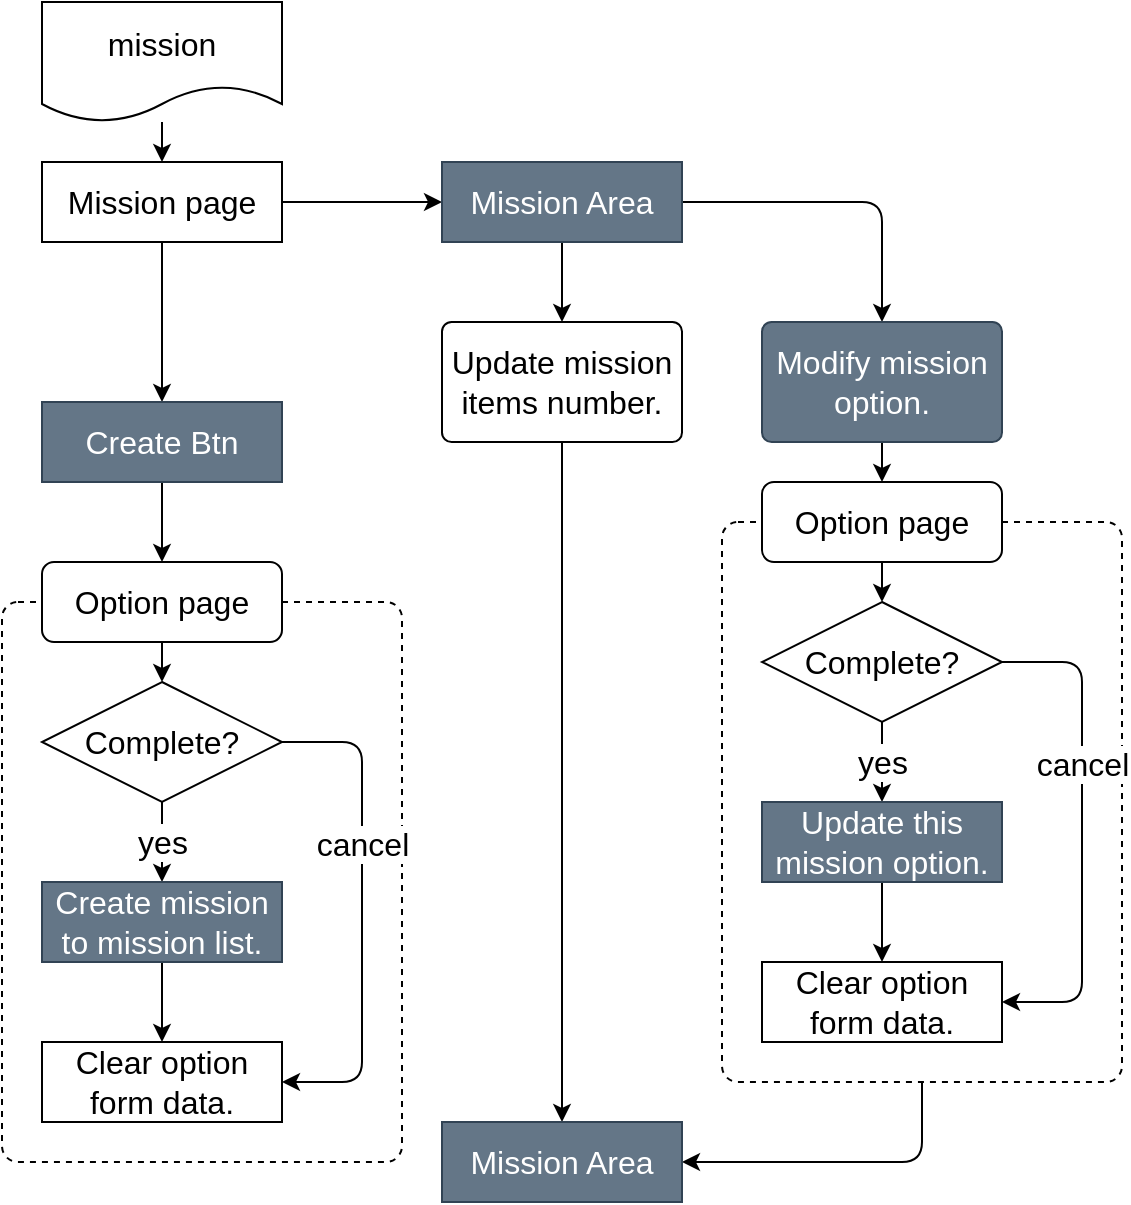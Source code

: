 <mxfile>
    <diagram id="3p3A1VNbfBS3VODVtuUF" name="Page-1">
        <mxGraphModel dx="1065" dy="784" grid="1" gridSize="10" guides="1" tooltips="1" connect="1" arrows="1" fold="1" page="1" pageScale="1" pageWidth="827" pageHeight="1169" math="0" shadow="0">
            <root>
                <mxCell id="0"/>
                <mxCell id="1" parent="0"/>
                <mxCell id="37" value="" style="rounded=1;whiteSpace=wrap;html=1;fontSize=16;gradientColor=none;dashed=1;glass=0;fillColor=none;arcSize=4;" vertex="1" parent="1">
                    <mxGeometry x="20" y="340" width="200" height="280" as="geometry"/>
                </mxCell>
                <mxCell id="13" value="" style="edgeStyle=none;html=1;fontSize=16;" edge="1" parent="1" source="3" target="12">
                    <mxGeometry relative="1" as="geometry"/>
                </mxCell>
                <mxCell id="59" style="edgeStyle=none;html=1;fontSize=16;" edge="1" parent="1" source="3" target="16">
                    <mxGeometry relative="1" as="geometry"/>
                </mxCell>
                <mxCell id="3" value="Mission page" style="rounded=0;whiteSpace=wrap;html=1;direction=west;fontSize=16;horizontal=1;fontStyle=0" vertex="1" parent="1">
                    <mxGeometry x="40" y="120" width="120" height="40" as="geometry"/>
                </mxCell>
                <mxCell id="11" style="edgeStyle=none;html=1;fontSize=16;horizontal=1;fontStyle=0" edge="1" parent="1" source="8" target="3">
                    <mxGeometry relative="1" as="geometry"/>
                </mxCell>
                <mxCell id="8" value="mission" style="shape=document;whiteSpace=wrap;html=1;boundedLbl=1;fontSize=16;horizontal=1;fontStyle=0" vertex="1" parent="1">
                    <mxGeometry x="40" y="40" width="120" height="60" as="geometry"/>
                </mxCell>
                <mxCell id="38" style="edgeStyle=none;html=1;fontSize=16;" edge="1" parent="1" source="12" target="32">
                    <mxGeometry relative="1" as="geometry"/>
                </mxCell>
                <mxCell id="12" value="Create Btn" style="rounded=0;whiteSpace=wrap;html=1;direction=west;fontSize=16;horizontal=1;fontStyle=0;fillColor=#647687;fontColor=#ffffff;strokeColor=#314354;" vertex="1" parent="1">
                    <mxGeometry x="40" y="240" width="120" height="40" as="geometry"/>
                </mxCell>
                <mxCell id="31" style="edgeStyle=none;html=1;exitX=0.5;exitY=0;exitDx=0;exitDy=0;fontSize=16;" edge="1" parent="1" source="16" target="29">
                    <mxGeometry relative="1" as="geometry"/>
                </mxCell>
                <mxCell id="42" style="edgeStyle=none;html=1;entryX=0.5;entryY=0;entryDx=0;entryDy=0;fontSize=16;" edge="1" parent="1" source="16" target="40">
                    <mxGeometry relative="1" as="geometry">
                        <Array as="points">
                            <mxPoint x="460" y="140"/>
                        </Array>
                    </mxGeometry>
                </mxCell>
                <mxCell id="16" value="Mission Area" style="rounded=0;whiteSpace=wrap;html=1;direction=west;fontSize=16;horizontal=1;fontStyle=0;fillColor=#647687;fontColor=#ffffff;strokeColor=#314354;" vertex="1" parent="1">
                    <mxGeometry x="240" y="120" width="120" height="40" as="geometry"/>
                </mxCell>
                <mxCell id="22" value="yes" style="edgeStyle=none;html=1;fontSize=16;" edge="1" parent="1" source="18" target="21">
                    <mxGeometry relative="1" as="geometry"/>
                </mxCell>
                <mxCell id="24" value="" style="edgeStyle=none;html=1;fontSize=16;" edge="1" parent="1" source="18" target="23">
                    <mxGeometry relative="1" as="geometry">
                        <Array as="points">
                            <mxPoint x="200" y="410"/>
                            <mxPoint x="200" y="580"/>
                        </Array>
                    </mxGeometry>
                </mxCell>
                <mxCell id="25" value="cancel" style="edgeLabel;html=1;align=center;verticalAlign=middle;resizable=0;points=[];fontSize=16;" vertex="1" connectable="0" parent="24">
                    <mxGeometry x="0.436" y="1" relative="1" as="geometry">
                        <mxPoint x="-1" y="-89" as="offset"/>
                    </mxGeometry>
                </mxCell>
                <mxCell id="18" value="Complete?" style="rhombus;whiteSpace=wrap;html=1;fontSize=16;rounded=0;fontStyle=0;" vertex="1" parent="1">
                    <mxGeometry x="40" y="380" width="120" height="60" as="geometry"/>
                </mxCell>
                <mxCell id="26" style="edgeStyle=none;html=1;entryX=0.5;entryY=0;entryDx=0;entryDy=0;fontSize=16;" edge="1" parent="1" source="21" target="23">
                    <mxGeometry relative="1" as="geometry"/>
                </mxCell>
                <mxCell id="21" value="Create mission to mission list." style="whiteSpace=wrap;html=1;fontSize=16;rounded=0;fontStyle=0;fillColor=#647687;fontColor=#ffffff;strokeColor=#314354;" vertex="1" parent="1">
                    <mxGeometry x="40" y="480" width="120" height="40" as="geometry"/>
                </mxCell>
                <mxCell id="23" value="Clear option form data." style="whiteSpace=wrap;html=1;fontSize=16;rounded=0;fontStyle=0;" vertex="1" parent="1">
                    <mxGeometry x="40" y="560" width="120" height="40" as="geometry"/>
                </mxCell>
                <mxCell id="57" style="edgeStyle=none;html=1;fontSize=16;" edge="1" parent="1" source="29" target="54">
                    <mxGeometry relative="1" as="geometry"/>
                </mxCell>
                <mxCell id="29" value="Update mission items number." style="rounded=1;whiteSpace=wrap;html=1;fontSize=16;gradientColor=none;arcSize=8;" vertex="1" parent="1">
                    <mxGeometry x="240" y="200" width="120" height="60" as="geometry"/>
                </mxCell>
                <mxCell id="34" style="edgeStyle=none;html=1;fontSize=16;" edge="1" parent="1" source="32" target="18">
                    <mxGeometry relative="1" as="geometry"/>
                </mxCell>
                <mxCell id="32" value="Option page" style="rounded=1;whiteSpace=wrap;html=1;fontSize=16;gradientColor=none;" vertex="1" parent="1">
                    <mxGeometry x="40" y="320" width="120" height="40" as="geometry"/>
                </mxCell>
                <mxCell id="53" style="edgeStyle=none;html=1;fontSize=16;" edge="1" parent="1" source="40" target="52">
                    <mxGeometry relative="1" as="geometry"/>
                </mxCell>
                <mxCell id="40" value="Modify mission option." style="rounded=1;whiteSpace=wrap;html=1;glass=0;strokeWidth=1;fontSize=16;fillColor=#647687;arcSize=8;fontColor=#ffffff;strokeColor=#314354;" vertex="1" parent="1">
                    <mxGeometry x="400" y="200" width="120" height="60" as="geometry"/>
                </mxCell>
                <mxCell id="58" style="edgeStyle=none;html=1;entryX=1;entryY=0.5;entryDx=0;entryDy=0;fontSize=16;" edge="1" parent="1" source="43" target="54">
                    <mxGeometry relative="1" as="geometry">
                        <Array as="points">
                            <mxPoint x="480" y="620"/>
                        </Array>
                    </mxGeometry>
                </mxCell>
                <mxCell id="43" value="" style="rounded=1;whiteSpace=wrap;html=1;fontSize=16;gradientColor=none;dashed=1;glass=0;fillColor=none;arcSize=4;" vertex="1" parent="1">
                    <mxGeometry x="380" y="300" width="200" height="280" as="geometry"/>
                </mxCell>
                <mxCell id="44" value="yes" style="edgeStyle=none;html=1;fontSize=16;" edge="1" parent="1" source="47" target="49">
                    <mxGeometry relative="1" as="geometry"/>
                </mxCell>
                <mxCell id="45" value="" style="edgeStyle=none;html=1;fontSize=16;" edge="1" parent="1" source="47" target="50">
                    <mxGeometry relative="1" as="geometry">
                        <Array as="points">
                            <mxPoint x="560" y="370"/>
                            <mxPoint x="560" y="540"/>
                        </Array>
                    </mxGeometry>
                </mxCell>
                <mxCell id="46" value="cancel" style="edgeLabel;html=1;align=center;verticalAlign=middle;resizable=0;points=[];fontSize=16;" vertex="1" connectable="0" parent="45">
                    <mxGeometry x="0.436" y="1" relative="1" as="geometry">
                        <mxPoint x="-1" y="-89" as="offset"/>
                    </mxGeometry>
                </mxCell>
                <mxCell id="47" value="Complete?" style="rhombus;whiteSpace=wrap;html=1;fontSize=16;rounded=0;fontStyle=0;" vertex="1" parent="1">
                    <mxGeometry x="400" y="340" width="120" height="60" as="geometry"/>
                </mxCell>
                <mxCell id="48" style="edgeStyle=none;html=1;entryX=0.5;entryY=0;entryDx=0;entryDy=0;fontSize=16;" edge="1" parent="1" source="49" target="50">
                    <mxGeometry relative="1" as="geometry"/>
                </mxCell>
                <mxCell id="49" value="Update this mission option." style="whiteSpace=wrap;html=1;fontSize=16;rounded=0;fontStyle=0;fillColor=#647687;fontColor=#ffffff;strokeColor=#314354;" vertex="1" parent="1">
                    <mxGeometry x="400" y="440" width="120" height="40" as="geometry"/>
                </mxCell>
                <mxCell id="50" value="Clear option form data." style="whiteSpace=wrap;html=1;fontSize=16;rounded=0;fontStyle=0;" vertex="1" parent="1">
                    <mxGeometry x="400" y="520" width="120" height="40" as="geometry"/>
                </mxCell>
                <mxCell id="51" style="edgeStyle=none;html=1;fontSize=16;" edge="1" parent="1" source="52" target="47">
                    <mxGeometry relative="1" as="geometry"/>
                </mxCell>
                <mxCell id="52" value="Option page" style="rounded=1;whiteSpace=wrap;html=1;fontSize=16;gradientColor=none;" vertex="1" parent="1">
                    <mxGeometry x="400" y="280" width="120" height="40" as="geometry"/>
                </mxCell>
                <mxCell id="54" value="Mission Area" style="rounded=0;whiteSpace=wrap;html=1;glass=0;sketch=0;strokeWidth=1;fontSize=16;fillColor=#647687;arcSize=0;fontColor=#ffffff;strokeColor=#314354;" vertex="1" parent="1">
                    <mxGeometry x="240" y="600" width="120" height="40" as="geometry"/>
                </mxCell>
            </root>
        </mxGraphModel>
    </diagram>
</mxfile>